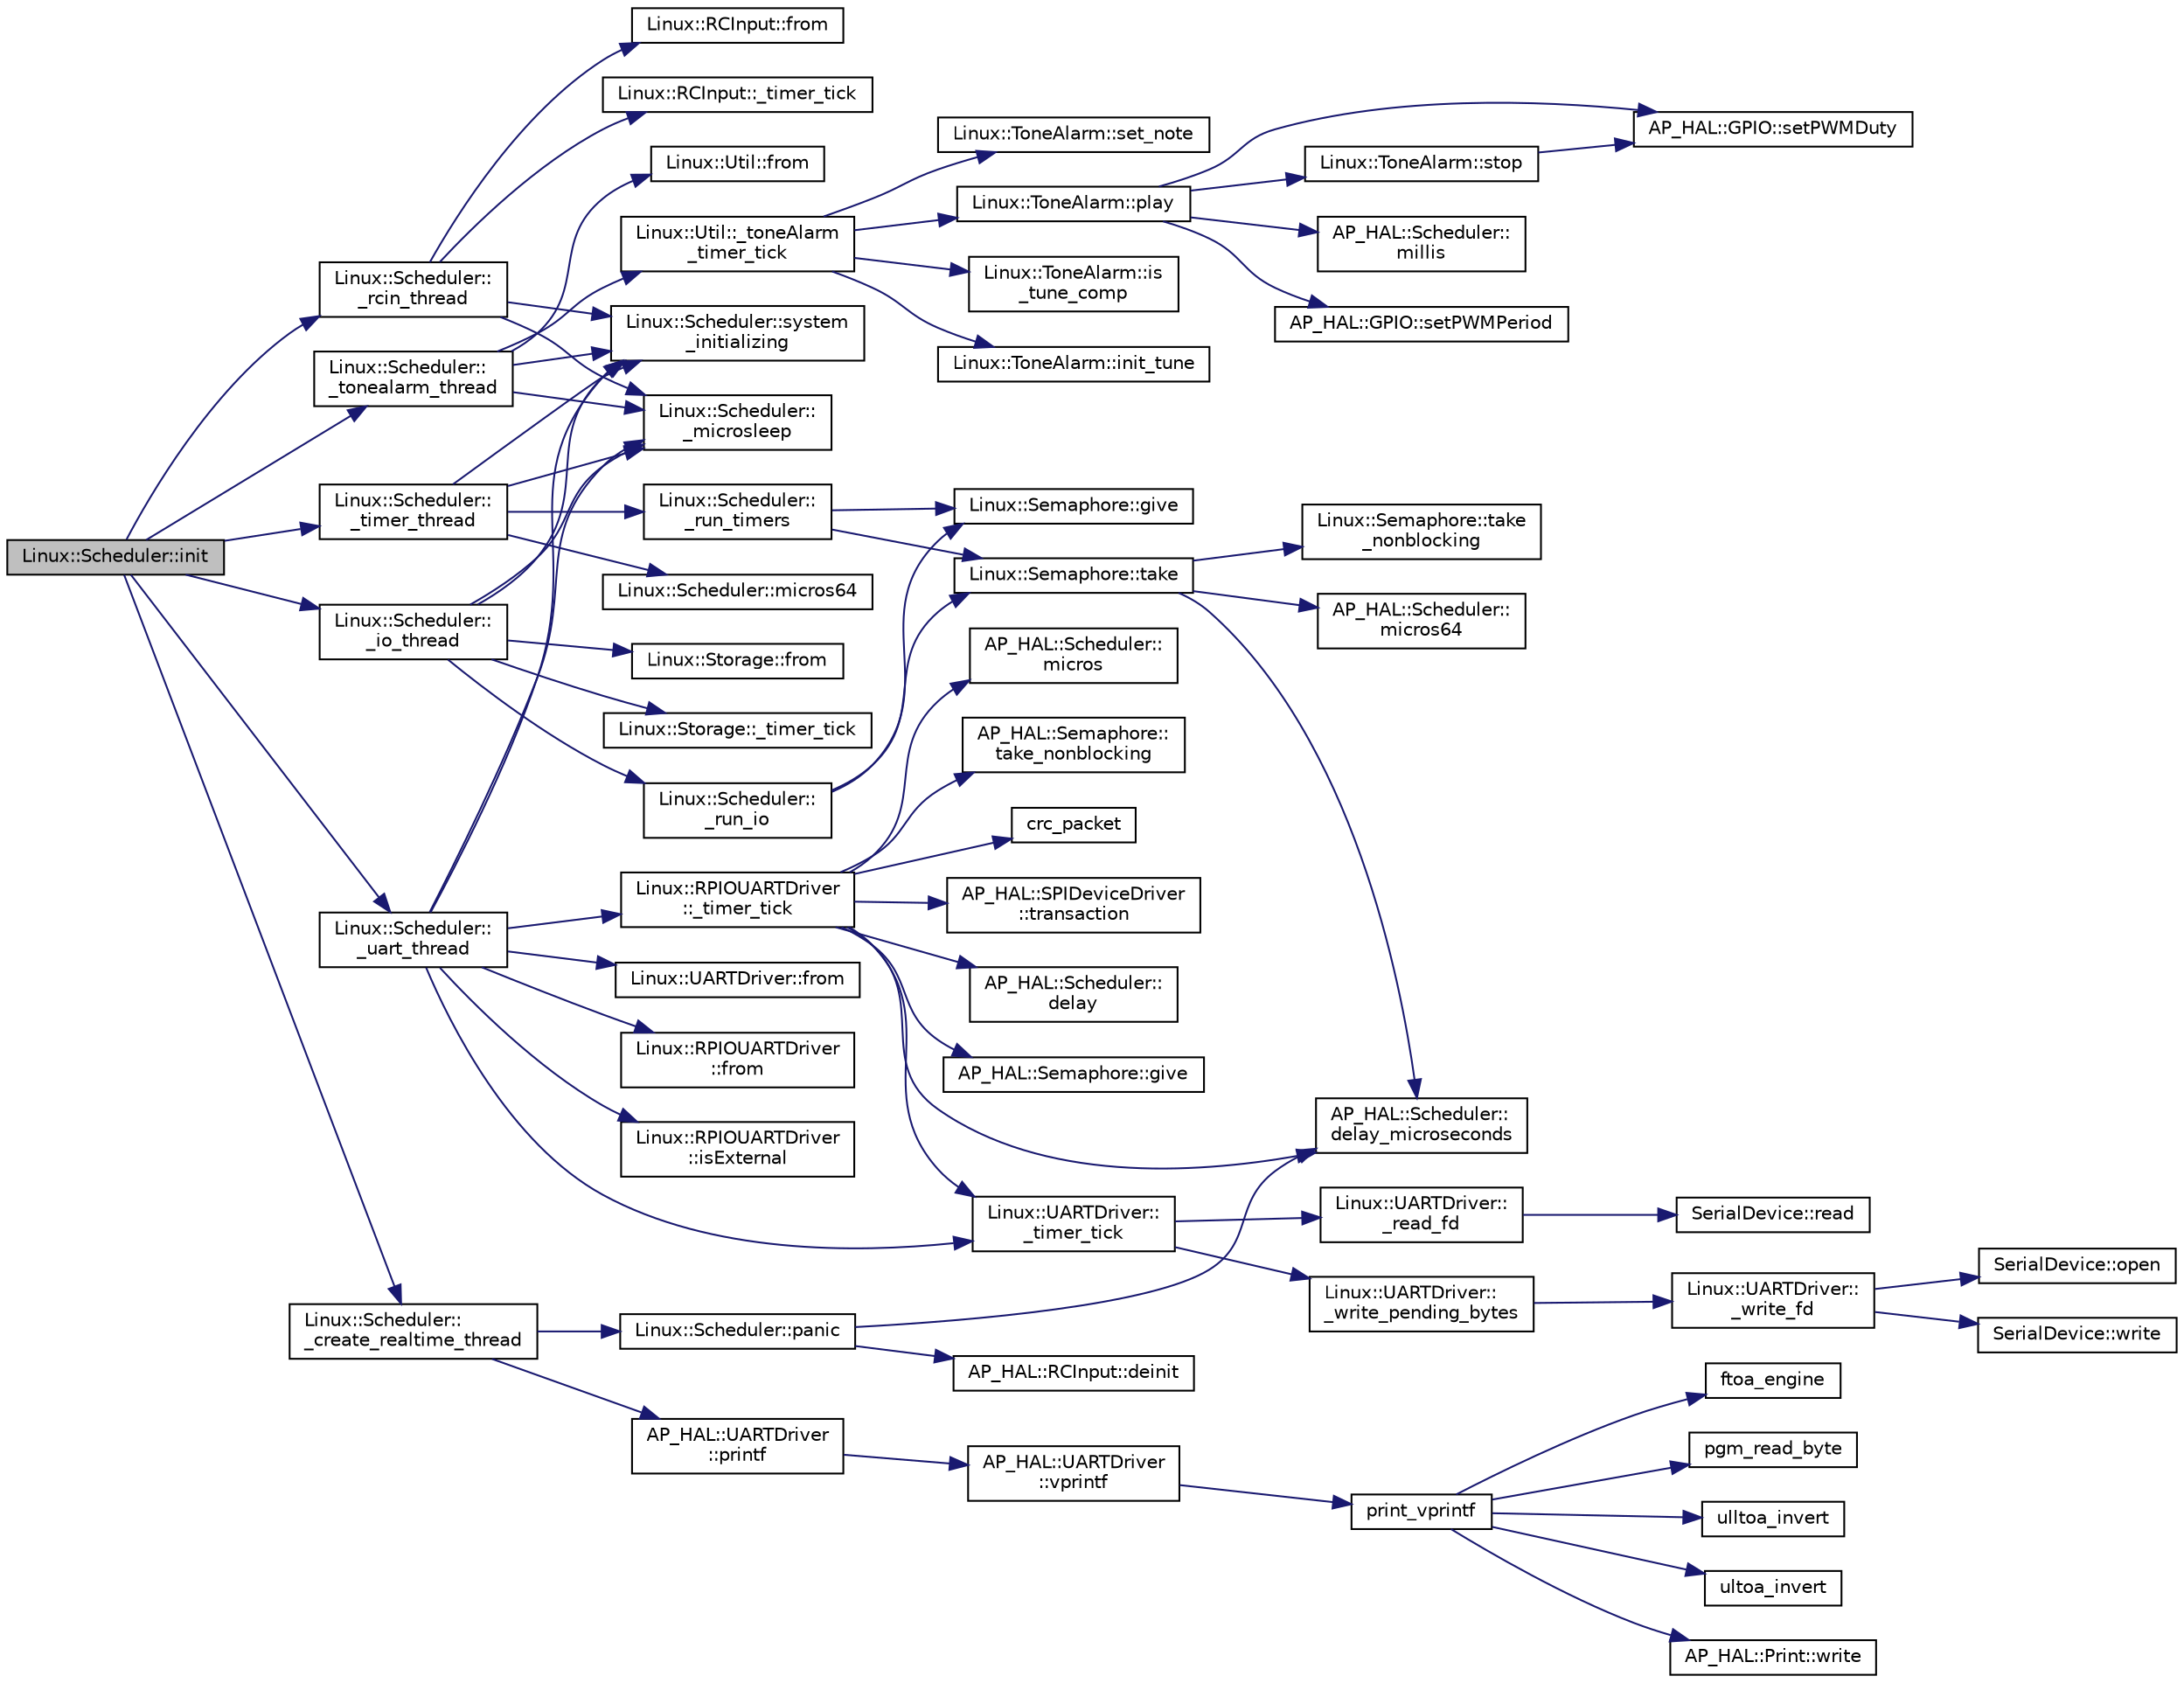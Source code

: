 digraph "Linux::Scheduler::init"
{
 // INTERACTIVE_SVG=YES
  edge [fontname="Helvetica",fontsize="10",labelfontname="Helvetica",labelfontsize="10"];
  node [fontname="Helvetica",fontsize="10",shape=record];
  rankdir="LR";
  Node1 [label="Linux::Scheduler::init",height=0.2,width=0.4,color="black", fillcolor="grey75", style="filled", fontcolor="black"];
  Node1 -> Node2 [color="midnightblue",fontsize="10",style="solid",fontname="Helvetica"];
  Node2 [label="Linux::Scheduler::\l_timer_thread",height=0.2,width=0.4,color="black", fillcolor="white", style="filled",URL="$classLinux_1_1Scheduler.html#a1d66358f539e2d6a483e72465ee89db4"];
  Node2 -> Node3 [color="midnightblue",fontsize="10",style="solid",fontname="Helvetica"];
  Node3 [label="Linux::Scheduler::system\l_initializing",height=0.2,width=0.4,color="black", fillcolor="white", style="filled",URL="$classLinux_1_1Scheduler.html#a42bde14b5d9bc249cb2baec4355d41b6"];
  Node2 -> Node4 [color="midnightblue",fontsize="10",style="solid",fontname="Helvetica"];
  Node4 [label="Linux::Scheduler::micros64",height=0.2,width=0.4,color="black", fillcolor="white", style="filled",URL="$classLinux_1_1Scheduler.html#a536a8869bacd28f7a9019ff2f3bc2d6c"];
  Node2 -> Node5 [color="midnightblue",fontsize="10",style="solid",fontname="Helvetica"];
  Node5 [label="Linux::Scheduler::\l_microsleep",height=0.2,width=0.4,color="black", fillcolor="white", style="filled",URL="$classLinux_1_1Scheduler.html#a9a68d88ebd7e59352fc0b4566e8ef486"];
  Node2 -> Node6 [color="midnightblue",fontsize="10",style="solid",fontname="Helvetica"];
  Node6 [label="Linux::Scheduler::\l_run_timers",height=0.2,width=0.4,color="black", fillcolor="white", style="filled",URL="$classLinux_1_1Scheduler.html#a29fdddcbf0524bf6f47e9d206c02dadd"];
  Node6 -> Node7 [color="midnightblue",fontsize="10",style="solid",fontname="Helvetica"];
  Node7 [label="Linux::Semaphore::take",height=0.2,width=0.4,color="black", fillcolor="white", style="filled",URL="$classLinux_1_1Semaphore.html#afc4c8706abb7e68aa4001ea372dc614e"];
  Node7 -> Node8 [color="midnightblue",fontsize="10",style="solid",fontname="Helvetica"];
  Node8 [label="Linux::Semaphore::take\l_nonblocking",height=0.2,width=0.4,color="black", fillcolor="white", style="filled",URL="$classLinux_1_1Semaphore.html#a561b4f40f3a76335f1a686c2aed526f9"];
  Node7 -> Node9 [color="midnightblue",fontsize="10",style="solid",fontname="Helvetica"];
  Node9 [label="AP_HAL::Scheduler::\lmicros64",height=0.2,width=0.4,color="black", fillcolor="white", style="filled",URL="$classAP__HAL_1_1Scheduler.html#acfe178fdca7f8d9b22a939b3aac1a84f"];
  Node7 -> Node10 [color="midnightblue",fontsize="10",style="solid",fontname="Helvetica"];
  Node10 [label="AP_HAL::Scheduler::\ldelay_microseconds",height=0.2,width=0.4,color="black", fillcolor="white", style="filled",URL="$classAP__HAL_1_1Scheduler.html#a78c4f1b1f192ac1c99544b6cc8f099b0"];
  Node6 -> Node11 [color="midnightblue",fontsize="10",style="solid",fontname="Helvetica"];
  Node11 [label="Linux::Semaphore::give",height=0.2,width=0.4,color="black", fillcolor="white", style="filled",URL="$classLinux_1_1Semaphore.html#a216f91636f64b57b59d43ef64af91624"];
  Node1 -> Node12 [color="midnightblue",fontsize="10",style="solid",fontname="Helvetica"];
  Node12 [label="Linux::Scheduler::\l_uart_thread",height=0.2,width=0.4,color="black", fillcolor="white", style="filled",URL="$classLinux_1_1Scheduler.html#a599c62f8da5b055f5c3aca38b39de583"];
  Node12 -> Node3 [color="midnightblue",fontsize="10",style="solid",fontname="Helvetica"];
  Node12 -> Node5 [color="midnightblue",fontsize="10",style="solid",fontname="Helvetica"];
  Node12 -> Node13 [color="midnightblue",fontsize="10",style="solid",fontname="Helvetica"];
  Node13 [label="Linux::UARTDriver::from",height=0.2,width=0.4,color="black", fillcolor="white", style="filled",URL="$classLinux_1_1UARTDriver.html#aed6da29eabfa644dd9996146ac367ee9"];
  Node12 -> Node14 [color="midnightblue",fontsize="10",style="solid",fontname="Helvetica"];
  Node14 [label="Linux::UARTDriver::\l_timer_tick",height=0.2,width=0.4,color="black", fillcolor="white", style="filled",URL="$classLinux_1_1UARTDriver.html#a0518ce1498288dc92caf6bec9ed99b1b"];
  Node14 -> Node15 [color="midnightblue",fontsize="10",style="solid",fontname="Helvetica"];
  Node15 [label="Linux::UARTDriver::\l_write_pending_bytes",height=0.2,width=0.4,color="black", fillcolor="white", style="filled",URL="$classLinux_1_1UARTDriver.html#a9d1e3a24e3ad028cad337132cf3a3f7f"];
  Node15 -> Node16 [color="midnightblue",fontsize="10",style="solid",fontname="Helvetica"];
  Node16 [label="Linux::UARTDriver::\l_write_fd",height=0.2,width=0.4,color="black", fillcolor="white", style="filled",URL="$classLinux_1_1UARTDriver.html#a6c5b8c25e9154e44794622411eda0bd4"];
  Node16 -> Node17 [color="midnightblue",fontsize="10",style="solid",fontname="Helvetica"];
  Node17 [label="SerialDevice::open",height=0.2,width=0.4,color="black", fillcolor="white", style="filled",URL="$classSerialDevice.html#aaad60303d5def2e5abf4b9988e74ff2d"];
  Node16 -> Node18 [color="midnightblue",fontsize="10",style="solid",fontname="Helvetica"];
  Node18 [label="SerialDevice::write",height=0.2,width=0.4,color="black", fillcolor="white", style="filled",URL="$classSerialDevice.html#a93c12dd5e93213bb98b83924a07ed040"];
  Node14 -> Node19 [color="midnightblue",fontsize="10",style="solid",fontname="Helvetica"];
  Node19 [label="Linux::UARTDriver::\l_read_fd",height=0.2,width=0.4,color="black", fillcolor="white", style="filled",URL="$classLinux_1_1UARTDriver.html#a06fc9c8a1e15a9a2e8c24e591678f375"];
  Node19 -> Node20 [color="midnightblue",fontsize="10",style="solid",fontname="Helvetica"];
  Node20 [label="SerialDevice::read",height=0.2,width=0.4,color="black", fillcolor="white", style="filled",URL="$classSerialDevice.html#ab9d80891c101e2dd0ab0ce378a4e4982"];
  Node12 -> Node21 [color="midnightblue",fontsize="10",style="solid",fontname="Helvetica"];
  Node21 [label="Linux::RPIOUARTDriver\l::from",height=0.2,width=0.4,color="black", fillcolor="white", style="filled",URL="$classLinux_1_1RPIOUARTDriver.html#a601d17d9cac82167ead641edeed20c58"];
  Node12 -> Node22 [color="midnightblue",fontsize="10",style="solid",fontname="Helvetica"];
  Node22 [label="Linux::RPIOUARTDriver\l::isExternal",height=0.2,width=0.4,color="black", fillcolor="white", style="filled",URL="$classLinux_1_1RPIOUARTDriver.html#a599509a5ed96b75d188b9a30a3e0ef89"];
  Node12 -> Node23 [color="midnightblue",fontsize="10",style="solid",fontname="Helvetica"];
  Node23 [label="Linux::RPIOUARTDriver\l::_timer_tick",height=0.2,width=0.4,color="black", fillcolor="white", style="filled",URL="$classLinux_1_1RPIOUARTDriver.html#ab5553bf130bd1b133d8c03fd67b769be"];
  Node23 -> Node14 [color="midnightblue",fontsize="10",style="solid",fontname="Helvetica"];
  Node23 -> Node24 [color="midnightblue",fontsize="10",style="solid",fontname="Helvetica"];
  Node24 [label="AP_HAL::Semaphore::\ltake_nonblocking",height=0.2,width=0.4,color="black", fillcolor="white", style="filled",URL="$classAP__HAL_1_1Semaphore.html#a266e91db5eecb64d8b934d09f5e972cf"];
  Node23 -> Node25 [color="midnightblue",fontsize="10",style="solid",fontname="Helvetica"];
  Node25 [label="crc_packet",height=0.2,width=0.4,color="black", fillcolor="white", style="filled",URL="$px4io__protocol_8h.html#abe83ee7cb08ded2374a1a97e0279e07b"];
  Node23 -> Node26 [color="midnightblue",fontsize="10",style="solid",fontname="Helvetica"];
  Node26 [label="AP_HAL::SPIDeviceDriver\l::transaction",height=0.2,width=0.4,color="black", fillcolor="white", style="filled",URL="$classAP__HAL_1_1SPIDeviceDriver.html#acb3739821064a2bebc3015b817978724"];
  Node23 -> Node27 [color="midnightblue",fontsize="10",style="solid",fontname="Helvetica"];
  Node27 [label="AP_HAL::Scheduler::\ldelay",height=0.2,width=0.4,color="black", fillcolor="white", style="filled",URL="$classAP__HAL_1_1Scheduler.html#ab3175e2e6223ccfe82f957e41cc12b26"];
  Node23 -> Node28 [color="midnightblue",fontsize="10",style="solid",fontname="Helvetica"];
  Node28 [label="AP_HAL::Semaphore::give",height=0.2,width=0.4,color="black", fillcolor="white", style="filled",URL="$classAP__HAL_1_1Semaphore.html#afcdbf03d5bea9d83037acc93bfaea7ce"];
  Node23 -> Node29 [color="midnightblue",fontsize="10",style="solid",fontname="Helvetica"];
  Node29 [label="AP_HAL::Scheduler::\lmicros",height=0.2,width=0.4,color="black", fillcolor="white", style="filled",URL="$classAP__HAL_1_1Scheduler.html#add46d722bfb08a16f220e63591654e46"];
  Node23 -> Node10 [color="midnightblue",fontsize="10",style="solid",fontname="Helvetica"];
  Node1 -> Node30 [color="midnightblue",fontsize="10",style="solid",fontname="Helvetica"];
  Node30 [label="Linux::Scheduler::\l_rcin_thread",height=0.2,width=0.4,color="black", fillcolor="white", style="filled",URL="$classLinux_1_1Scheduler.html#a48c18612faf926c6ea1cb0d5f0b52366"];
  Node30 -> Node3 [color="midnightblue",fontsize="10",style="solid",fontname="Helvetica"];
  Node30 -> Node5 [color="midnightblue",fontsize="10",style="solid",fontname="Helvetica"];
  Node30 -> Node31 [color="midnightblue",fontsize="10",style="solid",fontname="Helvetica"];
  Node31 [label="Linux::RCInput::from",height=0.2,width=0.4,color="black", fillcolor="white", style="filled",URL="$classLinux_1_1RCInput.html#a6a44a83dac00b80ca6207048b4d947c0"];
  Node30 -> Node32 [color="midnightblue",fontsize="10",style="solid",fontname="Helvetica"];
  Node32 [label="Linux::RCInput::_timer_tick",height=0.2,width=0.4,color="black", fillcolor="white", style="filled",URL="$classLinux_1_1RCInput.html#a0d5d4518e1ed51c95fe36a9d6ea7ecac"];
  Node1 -> Node33 [color="midnightblue",fontsize="10",style="solid",fontname="Helvetica"];
  Node33 [label="Linux::Scheduler::\l_tonealarm_thread",height=0.2,width=0.4,color="black", fillcolor="white", style="filled",URL="$classLinux_1_1Scheduler.html#a9867b197e15d289b6c319ea6ca658eb7"];
  Node33 -> Node3 [color="midnightblue",fontsize="10",style="solid",fontname="Helvetica"];
  Node33 -> Node5 [color="midnightblue",fontsize="10",style="solid",fontname="Helvetica"];
  Node33 -> Node34 [color="midnightblue",fontsize="10",style="solid",fontname="Helvetica"];
  Node34 [label="Linux::Util::from",height=0.2,width=0.4,color="black", fillcolor="white", style="filled",URL="$classLinux_1_1Util.html#addd6070e02a90ee0a7063f0c3db4fecc"];
  Node33 -> Node35 [color="midnightblue",fontsize="10",style="solid",fontname="Helvetica"];
  Node35 [label="Linux::Util::_toneAlarm\l_timer_tick",height=0.2,width=0.4,color="black", fillcolor="white", style="filled",URL="$classLinux_1_1Util.html#a0fa44607a6a7031ff079037d769c7e0f"];
  Node35 -> Node36 [color="midnightblue",fontsize="10",style="solid",fontname="Helvetica"];
  Node36 [label="Linux::ToneAlarm::init_tune",height=0.2,width=0.4,color="black", fillcolor="white", style="filled",URL="$classLinux_1_1ToneAlarm.html#ac8ba9147d0178f6c7c4601f1022741e1"];
  Node35 -> Node37 [color="midnightblue",fontsize="10",style="solid",fontname="Helvetica"];
  Node37 [label="Linux::ToneAlarm::set_note",height=0.2,width=0.4,color="black", fillcolor="white", style="filled",URL="$classLinux_1_1ToneAlarm.html#af3af5221ad8213856c457a0af62a055c"];
  Node35 -> Node38 [color="midnightblue",fontsize="10",style="solid",fontname="Helvetica"];
  Node38 [label="Linux::ToneAlarm::play",height=0.2,width=0.4,color="black", fillcolor="white", style="filled",URL="$classLinux_1_1ToneAlarm.html#a397b7e793fa1026d00205f539106d653"];
  Node38 -> Node39 [color="midnightblue",fontsize="10",style="solid",fontname="Helvetica"];
  Node39 [label="AP_HAL::Scheduler::\lmillis",height=0.2,width=0.4,color="black", fillcolor="white", style="filled",URL="$classAP__HAL_1_1Scheduler.html#a26b68339fc68a562d8d3a1238d0ec8c1"];
  Node38 -> Node40 [color="midnightblue",fontsize="10",style="solid",fontname="Helvetica"];
  Node40 [label="AP_HAL::GPIO::setPWMPeriod",height=0.2,width=0.4,color="black", fillcolor="white", style="filled",URL="$classAP__HAL_1_1GPIO.html#a8e7e0e7649cdab25e6d06f14d9d3398e"];
  Node38 -> Node41 [color="midnightblue",fontsize="10",style="solid",fontname="Helvetica"];
  Node41 [label="AP_HAL::GPIO::setPWMDuty",height=0.2,width=0.4,color="black", fillcolor="white", style="filled",URL="$classAP__HAL_1_1GPIO.html#ac71c5f61f8ec42df31d7d182d2608156"];
  Node38 -> Node42 [color="midnightblue",fontsize="10",style="solid",fontname="Helvetica"];
  Node42 [label="Linux::ToneAlarm::stop",height=0.2,width=0.4,color="black", fillcolor="white", style="filled",URL="$classLinux_1_1ToneAlarm.html#ab53fe81105dd427f3309e0e054e8002a"];
  Node42 -> Node41 [color="midnightblue",fontsize="10",style="solid",fontname="Helvetica"];
  Node35 -> Node43 [color="midnightblue",fontsize="10",style="solid",fontname="Helvetica"];
  Node43 [label="Linux::ToneAlarm::is\l_tune_comp",height=0.2,width=0.4,color="black", fillcolor="white", style="filled",URL="$classLinux_1_1ToneAlarm.html#acd1fa87718d7e340d5ed849a1133bcb4"];
  Node1 -> Node44 [color="midnightblue",fontsize="10",style="solid",fontname="Helvetica"];
  Node44 [label="Linux::Scheduler::\l_io_thread",height=0.2,width=0.4,color="black", fillcolor="white", style="filled",URL="$classLinux_1_1Scheduler.html#a5409cba3340e32c4c4ed8bcf86746b3c"];
  Node44 -> Node3 [color="midnightblue",fontsize="10",style="solid",fontname="Helvetica"];
  Node44 -> Node5 [color="midnightblue",fontsize="10",style="solid",fontname="Helvetica"];
  Node44 -> Node45 [color="midnightblue",fontsize="10",style="solid",fontname="Helvetica"];
  Node45 [label="Linux::Storage::from",height=0.2,width=0.4,color="black", fillcolor="white", style="filled",URL="$classLinux_1_1Storage.html#a8a126687474c27a774e958bf1b445951"];
  Node44 -> Node46 [color="midnightblue",fontsize="10",style="solid",fontname="Helvetica"];
  Node46 [label="Linux::Storage::_timer_tick",height=0.2,width=0.4,color="black", fillcolor="white", style="filled",URL="$classLinux_1_1Storage.html#aecaf5bacd55e86bb750d764b45941d9c"];
  Node44 -> Node47 [color="midnightblue",fontsize="10",style="solid",fontname="Helvetica"];
  Node47 [label="Linux::Scheduler::\l_run_io",height=0.2,width=0.4,color="black", fillcolor="white", style="filled",URL="$classLinux_1_1Scheduler.html#a524ba3c71858c062519762122f50d826"];
  Node47 -> Node7 [color="midnightblue",fontsize="10",style="solid",fontname="Helvetica"];
  Node47 -> Node11 [color="midnightblue",fontsize="10",style="solid",fontname="Helvetica"];
  Node1 -> Node48 [color="midnightblue",fontsize="10",style="solid",fontname="Helvetica"];
  Node48 [label="Linux::Scheduler::\l_create_realtime_thread",height=0.2,width=0.4,color="black", fillcolor="white", style="filled",URL="$classLinux_1_1Scheduler.html#aaea369e833d2dc339bdcc4b41a589c2c"];
  Node48 -> Node49 [color="midnightblue",fontsize="10",style="solid",fontname="Helvetica"];
  Node49 [label="AP_HAL::UARTDriver\l::printf",height=0.2,width=0.4,color="black", fillcolor="white", style="filled",URL="$classAP__HAL_1_1UARTDriver.html#a65c7824b8877f7a2f79365c8ffae8f56"];
  Node49 -> Node50 [color="midnightblue",fontsize="10",style="solid",fontname="Helvetica"];
  Node50 [label="AP_HAL::UARTDriver\l::vprintf",height=0.2,width=0.4,color="black", fillcolor="white", style="filled",URL="$classAP__HAL_1_1UARTDriver.html#aa8abfb6d6641299472c29ac1edde559f"];
  Node50 -> Node51 [color="midnightblue",fontsize="10",style="solid",fontname="Helvetica"];
  Node51 [label="print_vprintf",height=0.2,width=0.4,color="black", fillcolor="white", style="filled",URL="$print__vprintf_8cpp.html#a473b9349f4b086b552a21eb8fe057016"];
  Node51 -> Node52 [color="midnightblue",fontsize="10",style="solid",fontname="Helvetica"];
  Node52 [label="AP_HAL::Print::write",height=0.2,width=0.4,color="black", fillcolor="white", style="filled",URL="$classAP__HAL_1_1Print.html#acc65391952a43334f8f5c9bef341f501"];
  Node51 -> Node53 [color="midnightblue",fontsize="10",style="solid",fontname="Helvetica"];
  Node53 [label="ftoa_engine",height=0.2,width=0.4,color="black", fillcolor="white", style="filled",URL="$ftoa__engine_8cpp.html#a1c28234da8f20b43c85890d4bb452947"];
  Node51 -> Node54 [color="midnightblue",fontsize="10",style="solid",fontname="Helvetica"];
  Node54 [label="pgm_read_byte",height=0.2,width=0.4,color="black", fillcolor="white", style="filled",URL="$AP__Progmem_8h.html#a1514e0408e036062b4af844baaf567da"];
  Node51 -> Node55 [color="midnightblue",fontsize="10",style="solid",fontname="Helvetica"];
  Node55 [label="ulltoa_invert",height=0.2,width=0.4,color="black", fillcolor="white", style="filled",URL="$utoa__invert_8cpp.html#a34926f552460b47c414ec4d83b32815c"];
  Node51 -> Node56 [color="midnightblue",fontsize="10",style="solid",fontname="Helvetica"];
  Node56 [label="ultoa_invert",height=0.2,width=0.4,color="black", fillcolor="white", style="filled",URL="$utoa__invert_8cpp.html#a5d99bba8e697c1e11da489d88fca8559"];
  Node48 -> Node57 [color="midnightblue",fontsize="10",style="solid",fontname="Helvetica"];
  Node57 [label="Linux::Scheduler::panic",height=0.2,width=0.4,color="black", fillcolor="white", style="filled",URL="$classLinux_1_1Scheduler.html#a79a1f3764e40d2a68c67aeb686db8bf6"];
  Node57 -> Node58 [color="midnightblue",fontsize="10",style="solid",fontname="Helvetica"];
  Node58 [label="AP_HAL::RCInput::deinit",height=0.2,width=0.4,color="black", fillcolor="white", style="filled",URL="$classAP__HAL_1_1RCInput.html#ad58562199b6a054b98ef4bb35c47a734"];
  Node57 -> Node10 [color="midnightblue",fontsize="10",style="solid",fontname="Helvetica"];
}
